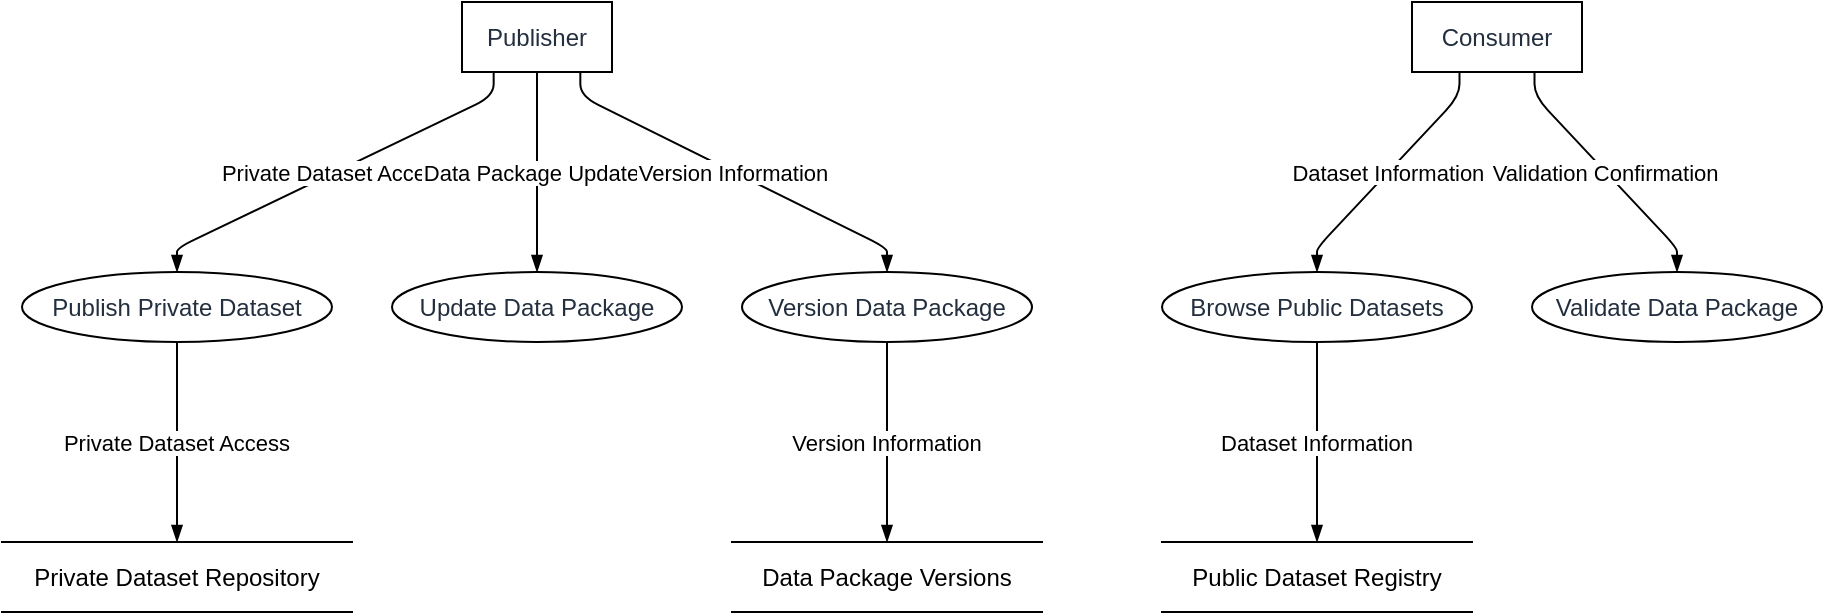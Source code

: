 <mxfile version="23.0.2" type="device">
  <diagram name="Page-1" id="bg9rUlCjLrsfBAhtoOo_">
    <mxGraphModel dx="1621" dy="511" grid="1" gridSize="10" guides="1" tooltips="1" connect="1" arrows="1" fold="1" page="1" pageScale="1" pageWidth="827" pageHeight="1169" math="0" shadow="0">
      <root>
        <mxCell id="0" />
        <mxCell id="1" parent="0" />
        <UserObject label="Publisher" type="externalEntity" source="" flow="" placeholders="1" id="lgQCPEnMADlqQ2WFE7rN-1">
          <mxCell style="shape=rectangle;whiteSpace=wrap;html=1;fillColor=#ffffff;strokeColor=#000000;align=center;verticalAlign=middle;fontColor=#232F3E;" vertex="1" parent="1">
            <mxGeometry x="220" width="75" height="35" as="geometry" />
          </mxCell>
        </UserObject>
        <UserObject label="Consumer" type="externalEntity" source="" flow="" placeholders="1" id="lgQCPEnMADlqQ2WFE7rN-2">
          <mxCell style="shape=rectangle;whiteSpace=wrap;html=1;fillColor=#ffffff;strokeColor=#000000;align=center;verticalAlign=middle;fontColor=#232F3E;" vertex="1" parent="1">
            <mxGeometry x="695" width="85" height="35" as="geometry" />
          </mxCell>
        </UserObject>
        <UserObject label="Publish Private Dataset" type="process" source="1" flow="Private Dataset Access" placeholders="1" id="lgQCPEnMADlqQ2WFE7rN-3">
          <mxCell style="shape=ellipse;perimeter=ellipsePerimeter;whiteSpace=wrap;html=1;fillColor=#ffffff;strokeColor=#000000;align=center;verticalAlign=middle;fontColor=#232F3E;" vertex="1" parent="1">
            <mxGeometry y="135" width="155" height="35" as="geometry" />
          </mxCell>
        </UserObject>
        <UserObject label="Private Dataset Repository" type="dataStore" source="3" flow="Private Dataset Access" placeholders="1" id="lgQCPEnMADlqQ2WFE7rN-4">
          <mxCell style="html=1;dashed=0;whiteSpace=wrap;shape=partialRectangle;right=0;left=0;" vertex="1" parent="1">
            <mxGeometry x="-10" y="270" width="175" height="35" as="geometry" />
          </mxCell>
        </UserObject>
        <UserObject label="Browse Public Datasets" type="process" source="2" flow="Dataset Information" placeholders="1" id="lgQCPEnMADlqQ2WFE7rN-5">
          <mxCell style="shape=ellipse;perimeter=ellipsePerimeter;whiteSpace=wrap;html=1;fillColor=#ffffff;strokeColor=#000000;align=center;verticalAlign=middle;fontColor=#232F3E;" vertex="1" parent="1">
            <mxGeometry x="570" y="135" width="155" height="35" as="geometry" />
          </mxCell>
        </UserObject>
        <UserObject label="Public Dataset Registry" type="dataStore" source="5" flow="Dataset Information" placeholders="1" id="lgQCPEnMADlqQ2WFE7rN-6">
          <mxCell style="html=1;dashed=0;whiteSpace=wrap;shape=partialRectangle;right=0;left=0;" vertex="1" parent="1">
            <mxGeometry x="570" y="270" width="155" height="35" as="geometry" />
          </mxCell>
        </UserObject>
        <UserObject label="Update Data Package" type="process" source="1" flow="Data Package Updates" placeholders="1" id="lgQCPEnMADlqQ2WFE7rN-7">
          <mxCell style="shape=ellipse;perimeter=ellipsePerimeter;whiteSpace=wrap;html=1;fillColor=#ffffff;strokeColor=#000000;align=center;verticalAlign=middle;fontColor=#232F3E;" vertex="1" parent="1">
            <mxGeometry x="185" y="135" width="145" height="35" as="geometry" />
          </mxCell>
        </UserObject>
        <UserObject label="Validate Data Package" type="process" source="2" flow="Validation Confirmation" placeholders="1" id="lgQCPEnMADlqQ2WFE7rN-8">
          <mxCell style="shape=ellipse;perimeter=ellipsePerimeter;whiteSpace=wrap;html=1;fillColor=#ffffff;strokeColor=#000000;align=center;verticalAlign=middle;fontColor=#232F3E;" vertex="1" parent="1">
            <mxGeometry x="755" y="135" width="145" height="35" as="geometry" />
          </mxCell>
        </UserObject>
        <UserObject label="Version Data Package" type="process" source="1" flow="Version Information" placeholders="1" id="lgQCPEnMADlqQ2WFE7rN-9">
          <mxCell style="shape=ellipse;perimeter=ellipsePerimeter;whiteSpace=wrap;html=1;fillColor=#ffffff;strokeColor=#000000;align=center;verticalAlign=middle;fontColor=#232F3E;" vertex="1" parent="1">
            <mxGeometry x="360" y="135" width="145" height="35" as="geometry" />
          </mxCell>
        </UserObject>
        <UserObject label="Data Package Versions" type="dataStore" source="9" flow="Version Information" placeholders="1" id="lgQCPEnMADlqQ2WFE7rN-10">
          <mxCell style="html=1;dashed=0;whiteSpace=wrap;shape=partialRectangle;right=0;left=0;" vertex="1" parent="1">
            <mxGeometry x="355" y="270" width="155" height="35" as="geometry" />
          </mxCell>
        </UserObject>
        <mxCell id="lgQCPEnMADlqQ2WFE7rN-11" value="Private Dataset Access" style="endArrow=blockThin;endFill=1;fontSize=11;orthogonal=1;noEdgeStyle=1;" edge="1" parent="1" source="lgQCPEnMADlqQ2WFE7rN-1" target="lgQCPEnMADlqQ2WFE7rN-3">
          <mxGeometry relative="1" as="geometry">
            <Array as="points">
              <mxPoint x="235.833" y="47" />
              <mxPoint x="77.5" y="123" />
            </Array>
          </mxGeometry>
        </mxCell>
        <mxCell id="lgQCPEnMADlqQ2WFE7rN-12" value="Private Dataset Access" style="endArrow=blockThin;endFill=1;fontSize=11;orthogonal=1;noEdgeStyle=1;" edge="1" parent="1" source="lgQCPEnMADlqQ2WFE7rN-3" target="lgQCPEnMADlqQ2WFE7rN-4">
          <mxGeometry relative="1" as="geometry">
            <Array as="points">
              <mxPoint x="77.5" y="182" />
              <mxPoint x="77.5" y="258" />
            </Array>
          </mxGeometry>
        </mxCell>
        <mxCell id="lgQCPEnMADlqQ2WFE7rN-13" value="Dataset Information" style="endArrow=blockThin;endFill=1;fontSize=11;orthogonal=1;noEdgeStyle=1;" edge="1" parent="1" source="lgQCPEnMADlqQ2WFE7rN-2" target="lgQCPEnMADlqQ2WFE7rN-5">
          <mxGeometry relative="1" as="geometry">
            <Array as="points">
              <mxPoint x="718.75" y="47" />
              <mxPoint x="647.5" y="123" />
            </Array>
          </mxGeometry>
        </mxCell>
        <mxCell id="lgQCPEnMADlqQ2WFE7rN-14" value="Dataset Information" style="endArrow=blockThin;endFill=1;fontSize=11;orthogonal=1;noEdgeStyle=1;" edge="1" parent="1" source="lgQCPEnMADlqQ2WFE7rN-5" target="lgQCPEnMADlqQ2WFE7rN-6">
          <mxGeometry relative="1" as="geometry">
            <Array as="points">
              <mxPoint x="647.5" y="182" />
              <mxPoint x="647.5" y="258" />
            </Array>
          </mxGeometry>
        </mxCell>
        <mxCell id="lgQCPEnMADlqQ2WFE7rN-15" value="Data Package Updates" style="endArrow=blockThin;endFill=1;fontSize=11;orthogonal=1;noEdgeStyle=1;" edge="1" parent="1" source="lgQCPEnMADlqQ2WFE7rN-1" target="lgQCPEnMADlqQ2WFE7rN-7">
          <mxGeometry relative="1" as="geometry">
            <Array as="points">
              <mxPoint x="257.5" y="49" />
              <mxPoint x="257.5" y="123" />
            </Array>
          </mxGeometry>
        </mxCell>
        <mxCell id="lgQCPEnMADlqQ2WFE7rN-16" value="Validation Confirmation" style="endArrow=blockThin;endFill=1;fontSize=11;orthogonal=1;noEdgeStyle=1;" edge="1" parent="1" source="lgQCPEnMADlqQ2WFE7rN-2" target="lgQCPEnMADlqQ2WFE7rN-8">
          <mxGeometry relative="1" as="geometry">
            <Array as="points">
              <mxPoint x="756.25" y="47" />
              <mxPoint x="827.5" y="123" />
            </Array>
          </mxGeometry>
        </mxCell>
        <mxCell id="lgQCPEnMADlqQ2WFE7rN-17" value="Version Information" style="endArrow=blockThin;endFill=1;fontSize=11;orthogonal=1;noEdgeStyle=1;" edge="1" parent="1" source="lgQCPEnMADlqQ2WFE7rN-1" target="lgQCPEnMADlqQ2WFE7rN-9">
          <mxGeometry relative="1" as="geometry">
            <Array as="points">
              <mxPoint x="279.167" y="47" />
              <mxPoint x="432.5" y="123" />
            </Array>
          </mxGeometry>
        </mxCell>
        <mxCell id="lgQCPEnMADlqQ2WFE7rN-18" value="Version Information" style="endArrow=blockThin;endFill=1;fontSize=11;orthogonal=1;noEdgeStyle=1;" edge="1" parent="1" source="lgQCPEnMADlqQ2WFE7rN-9" target="lgQCPEnMADlqQ2WFE7rN-10">
          <mxGeometry relative="1" as="geometry">
            <Array as="points">
              <mxPoint x="432.5" y="182" />
              <mxPoint x="432.5" y="258" />
            </Array>
          </mxGeometry>
        </mxCell>
      </root>
    </mxGraphModel>
  </diagram>
</mxfile>
